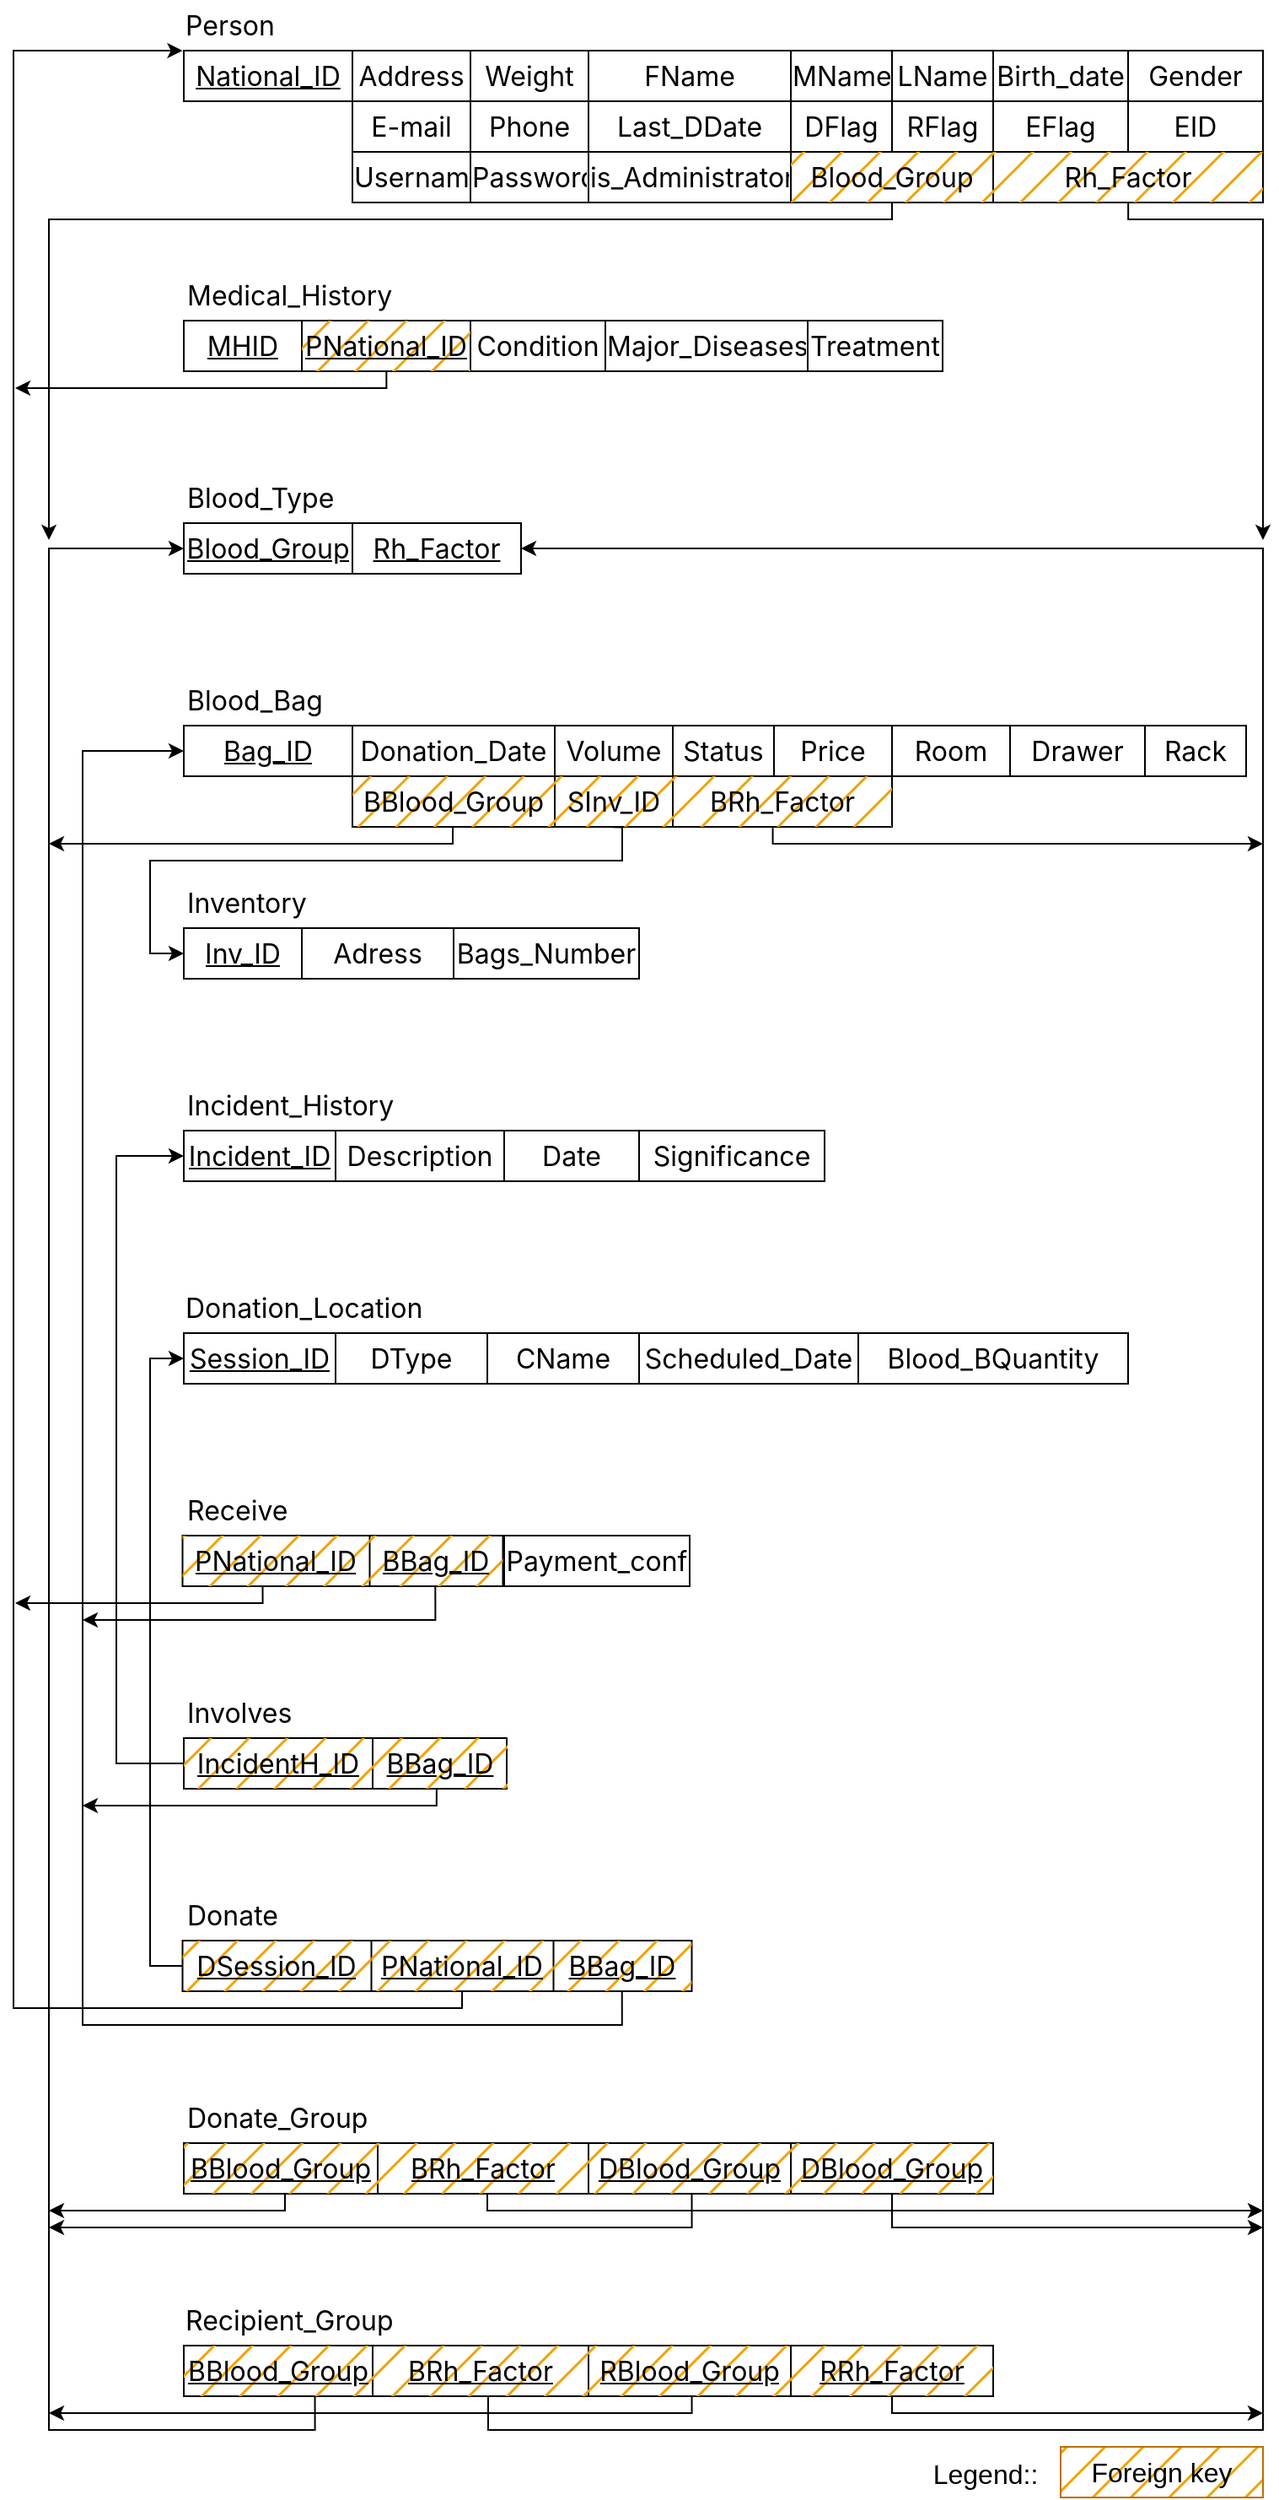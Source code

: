 <mxfile version="22.0.3" type="device">
  <diagram name="Page-1" id="PavAx_GTfk1GUsJVirMZ">
    <mxGraphModel dx="2269" dy="2369" grid="1" gridSize="10" guides="1" tooltips="1" connect="1" arrows="1" fold="1" page="1" pageScale="1" pageWidth="1169" pageHeight="1654" math="0" shadow="0">
      <root>
        <mxCell id="0" />
        <mxCell id="1" parent="0" />
        <mxCell id="v9zH9dLtjVbsRtIeTT0m-10" value="Person" style="text;html=1;align=left;verticalAlign=middle;resizable=0;points=[];autosize=1;strokeColor=none;fillColor=none;fontSize=16;fontFamily=Inter;fontSource=https%3A%2F%2Ffonts.googleapis.com%2Fcss%3Ffamily%3DInter;" parent="1" vertex="1">
          <mxGeometry x="-880.75" y="-1630" width="70" height="30" as="geometry" />
        </mxCell>
        <mxCell id="v9zH9dLtjVbsRtIeTT0m-11" value="" style="shape=table;startSize=0;container=1;collapsible=0;childLayout=tableLayout;fontSize=16;fontFamily=Inter;fontSource=https%3A%2F%2Ffonts.googleapis.com%2Fcss%3Ffamily%3DInter;strokeColor=default;fillColor=none;" parent="1" vertex="1">
          <mxGeometry x="-780" y="-1570" width="460" height="30" as="geometry" />
        </mxCell>
        <mxCell id="v9zH9dLtjVbsRtIeTT0m-12" value="" style="shape=tableRow;horizontal=0;startSize=0;swimlaneHead=0;swimlaneBody=0;strokeColor=default;top=0;left=0;bottom=0;right=0;collapsible=0;dropTarget=0;fillColor=none;points=[[0,0.5],[1,0.5]];portConstraint=eastwest;fontSize=16;fontFamily=Inter;fontSource=https%3A%2F%2Ffonts.googleapis.com%2Fcss%3Ffamily%3DInter;" parent="v9zH9dLtjVbsRtIeTT0m-11" vertex="1">
          <mxGeometry width="460" height="30" as="geometry" />
        </mxCell>
        <mxCell id="v9zH9dLtjVbsRtIeTT0m-13" value="E-mail" style="shape=partialRectangle;html=1;whiteSpace=wrap;connectable=0;overflow=hidden;top=0;left=0;bottom=0;right=0;pointerEvents=1;fontSize=16;fontFamily=Inter;fontSource=https%3A%2F%2Ffonts.googleapis.com%2Fcss%3Ffamily%3DInter;fontStyle=0;strokeColor=default;fillColor=none;" parent="v9zH9dLtjVbsRtIeTT0m-12" vertex="1">
          <mxGeometry width="70" height="30" as="geometry">
            <mxRectangle width="70" height="30" as="alternateBounds" />
          </mxGeometry>
        </mxCell>
        <mxCell id="v9zH9dLtjVbsRtIeTT0m-14" value="Phone" style="shape=partialRectangle;html=1;whiteSpace=wrap;connectable=0;strokeColor=default;overflow=hidden;fillColor=none;top=0;left=0;bottom=0;right=0;pointerEvents=1;fontSize=16;fontFamily=Inter;fontSource=https%3A%2F%2Ffonts.googleapis.com%2Fcss%3Ffamily%3DInter;" parent="v9zH9dLtjVbsRtIeTT0m-12" vertex="1">
          <mxGeometry x="70" width="70" height="30" as="geometry">
            <mxRectangle width="70" height="30" as="alternateBounds" />
          </mxGeometry>
        </mxCell>
        <mxCell id="v9zH9dLtjVbsRtIeTT0m-15" value="Last_DDate" style="shape=partialRectangle;html=1;whiteSpace=wrap;connectable=0;strokeColor=default;overflow=hidden;fillColor=none;top=0;left=0;bottom=0;right=0;pointerEvents=1;fontSize=16;fontFamily=Inter;fontSource=https%3A%2F%2Ffonts.googleapis.com%2Fcss%3Ffamily%3DInter;" parent="v9zH9dLtjVbsRtIeTT0m-12" vertex="1">
          <mxGeometry x="140" width="120" height="30" as="geometry">
            <mxRectangle width="120" height="30" as="alternateBounds" />
          </mxGeometry>
        </mxCell>
        <mxCell id="v9zH9dLtjVbsRtIeTT0m-16" value="DFlag" style="shape=partialRectangle;html=1;whiteSpace=wrap;connectable=0;strokeColor=default;overflow=hidden;fillColor=none;top=0;left=0;bottom=0;right=0;pointerEvents=1;fontSize=16;fontFamily=Inter;fontSource=https%3A%2F%2Ffonts.googleapis.com%2Fcss%3Ffamily%3DInter;" parent="v9zH9dLtjVbsRtIeTT0m-12" vertex="1">
          <mxGeometry x="260" width="60" height="30" as="geometry">
            <mxRectangle width="60" height="30" as="alternateBounds" />
          </mxGeometry>
        </mxCell>
        <mxCell id="v9zH9dLtjVbsRtIeTT0m-17" value="RFlag" style="shape=partialRectangle;html=1;whiteSpace=wrap;connectable=0;overflow=hidden;top=0;left=0;bottom=0;right=0;pointerEvents=1;fontSize=16;fontFamily=Inter;fontSource=https%3A%2F%2Ffonts.googleapis.com%2Fcss%3Ffamily%3DInter;strokeColor=default;fillColor=none;" parent="v9zH9dLtjVbsRtIeTT0m-12" vertex="1">
          <mxGeometry x="320" width="60" height="30" as="geometry">
            <mxRectangle width="60" height="30" as="alternateBounds" />
          </mxGeometry>
        </mxCell>
        <mxCell id="v9zH9dLtjVbsRtIeTT0m-18" value="EFlag" style="shape=partialRectangle;html=1;whiteSpace=wrap;connectable=0;overflow=hidden;top=0;left=0;bottom=0;right=0;pointerEvents=1;fontSize=16;fontFamily=Inter;fontSource=https%3A%2F%2Ffonts.googleapis.com%2Fcss%3Ffamily%3DInter;strokeColor=default;fillColor=none;" parent="v9zH9dLtjVbsRtIeTT0m-12" vertex="1">
          <mxGeometry x="380" width="80" height="30" as="geometry">
            <mxRectangle width="80" height="30" as="alternateBounds" />
          </mxGeometry>
        </mxCell>
        <mxCell id="v9zH9dLtjVbsRtIeTT0m-19" value="" style="shape=table;startSize=0;container=1;collapsible=0;childLayout=tableLayout;fontSize=16;fontFamily=Inter;fontSource=https%3A%2F%2Ffonts.googleapis.com%2Fcss%3Ffamily%3DInter;strokeColor=default;fillColor=none;" parent="1" vertex="1">
          <mxGeometry x="-880" y="-1440" width="450" height="30" as="geometry" />
        </mxCell>
        <mxCell id="v9zH9dLtjVbsRtIeTT0m-20" value="" style="shape=tableRow;horizontal=0;startSize=0;swimlaneHead=0;swimlaneBody=0;strokeColor=default;top=0;left=0;bottom=0;right=0;collapsible=0;dropTarget=0;fillColor=none;points=[[0,0.5],[1,0.5]];portConstraint=eastwest;fontSize=16;fontFamily=Inter;fontSource=https%3A%2F%2Ffonts.googleapis.com%2Fcss%3Ffamily%3DInter;" parent="v9zH9dLtjVbsRtIeTT0m-19" vertex="1">
          <mxGeometry width="450" height="30" as="geometry" />
        </mxCell>
        <mxCell id="v9zH9dLtjVbsRtIeTT0m-21" value="&lt;u&gt;MHID&lt;/u&gt;" style="shape=partialRectangle;html=1;whiteSpace=wrap;connectable=0;overflow=hidden;top=0;left=0;bottom=0;right=0;pointerEvents=1;fontSize=16;fontFamily=Inter;fontSource=https%3A%2F%2Ffonts.googleapis.com%2Fcss%3Ffamily%3DInter;strokeColor=default;fillColor=none;" parent="v9zH9dLtjVbsRtIeTT0m-20" vertex="1">
          <mxGeometry width="70" height="30" as="geometry">
            <mxRectangle width="70" height="30" as="alternateBounds" />
          </mxGeometry>
        </mxCell>
        <mxCell id="v9zH9dLtjVbsRtIeTT0m-22" value="PNational_ID" style="shape=partialRectangle;html=1;whiteSpace=wrap;connectable=0;overflow=hidden;top=0;left=0;bottom=0;right=0;pointerEvents=1;fontSize=16;fontFamily=Inter;fontSource=https%3A%2F%2Ffonts.googleapis.com%2Fcss%3Ffamily%3DInter;fontStyle=4;strokeColor=#d6b656;fillColor=#F0A30A;fillStyle=hatch;" parent="v9zH9dLtjVbsRtIeTT0m-20" vertex="1">
          <mxGeometry x="70" width="100" height="30" as="geometry">
            <mxRectangle width="100" height="30" as="alternateBounds" />
          </mxGeometry>
        </mxCell>
        <mxCell id="v9zH9dLtjVbsRtIeTT0m-23" value="Condition" style="shape=partialRectangle;html=1;whiteSpace=wrap;connectable=0;strokeColor=default;overflow=hidden;fillColor=none;top=0;left=0;bottom=0;right=0;pointerEvents=1;fontSize=16;fontFamily=Inter;fontSource=https%3A%2F%2Ffonts.googleapis.com%2Fcss%3Ffamily%3DInter;" parent="v9zH9dLtjVbsRtIeTT0m-20" vertex="1">
          <mxGeometry x="170" width="80" height="30" as="geometry">
            <mxRectangle width="80" height="30" as="alternateBounds" />
          </mxGeometry>
        </mxCell>
        <mxCell id="v9zH9dLtjVbsRtIeTT0m-24" value="Major_Diseases" style="shape=partialRectangle;html=1;whiteSpace=wrap;connectable=0;strokeColor=default;overflow=hidden;fillColor=none;top=0;left=0;bottom=0;right=0;pointerEvents=1;fontSize=16;fontFamily=Inter;fontSource=https%3A%2F%2Ffonts.googleapis.com%2Fcss%3Ffamily%3DInter;" parent="v9zH9dLtjVbsRtIeTT0m-20" vertex="1">
          <mxGeometry x="250" width="120" height="30" as="geometry">
            <mxRectangle width="120" height="30" as="alternateBounds" />
          </mxGeometry>
        </mxCell>
        <mxCell id="v9zH9dLtjVbsRtIeTT0m-25" value="Treatment" style="shape=partialRectangle;html=1;whiteSpace=wrap;connectable=0;strokeColor=default;overflow=hidden;fillColor=none;top=0;left=0;bottom=0;right=0;pointerEvents=1;fontSize=16;fontFamily=Inter;fontSource=https%3A%2F%2Ffonts.googleapis.com%2Fcss%3Ffamily%3DInter;" parent="v9zH9dLtjVbsRtIeTT0m-20" vertex="1">
          <mxGeometry x="370" width="80" height="30" as="geometry">
            <mxRectangle width="80" height="30" as="alternateBounds" />
          </mxGeometry>
        </mxCell>
        <mxCell id="v9zH9dLtjVbsRtIeTT0m-26" value="Medical_History" style="text;html=1;align=left;verticalAlign=middle;resizable=0;points=[];autosize=1;strokeColor=none;fillColor=none;fontSize=16;fontFamily=Inter;fontSource=https%3A%2F%2Ffonts.googleapis.com%2Fcss%3Ffamily%3DInter;" parent="1" vertex="1">
          <mxGeometry x="-880" y="-1470" width="130" height="30" as="geometry" />
        </mxCell>
        <mxCell id="v9zH9dLtjVbsRtIeTT0m-38" value="Blood_Type" style="text;html=1;align=left;verticalAlign=middle;resizable=0;points=[];autosize=1;strokeColor=none;fillColor=none;fontSize=16;fontFamily=Inter;fontSource=https%3A%2F%2Ffonts.googleapis.com%2Fcss%3Ffamily%3DInter;" parent="1" vertex="1">
          <mxGeometry x="-880" y="-1350" width="100" height="30" as="geometry" />
        </mxCell>
        <mxCell id="v9zH9dLtjVbsRtIeTT0m-39" value="Inventory" style="text;html=1;align=left;verticalAlign=middle;resizable=0;points=[];autosize=1;strokeColor=none;fillColor=none;fontSize=16;fontFamily=Inter;fontSource=https%3A%2F%2Ffonts.googleapis.com%2Fcss%3Ffamily%3DInter;" parent="1" vertex="1">
          <mxGeometry x="-880" y="-1110" width="90" height="30" as="geometry" />
        </mxCell>
        <mxCell id="v9zH9dLtjVbsRtIeTT0m-45" value="Incident_History" style="text;html=1;align=left;verticalAlign=middle;resizable=0;points=[];autosize=1;strokeColor=none;fillColor=none;fontSize=16;fontFamily=Inter;fontSource=https%3A%2F%2Ffonts.googleapis.com%2Fcss%3Ffamily%3DInter;" parent="1" vertex="1">
          <mxGeometry x="-880" y="-990" width="130" height="30" as="geometry" />
        </mxCell>
        <mxCell id="v9zH9dLtjVbsRtIeTT0m-65" value="Receive" style="text;html=1;align=left;verticalAlign=middle;resizable=0;points=[];autosize=1;strokeColor=none;fillColor=none;fontSize=16;fontFamily=Inter;fontSource=https%3A%2F%2Ffonts.googleapis.com%2Fcss%3Ffamily%3DInter;" parent="1" vertex="1">
          <mxGeometry x="-880" y="-750" width="80" height="30" as="geometry" />
        </mxCell>
        <mxCell id="v9zH9dLtjVbsRtIeTT0m-66" style="edgeStyle=orthogonalEdgeStyle;rounded=0;orthogonalLoop=1;jettySize=auto;html=1;exitX=0.25;exitY=1;exitDx=0;exitDy=0;" parent="1" source="v9zH9dLtjVbsRtIeTT0m-68" edge="1">
          <mxGeometry relative="1" as="geometry">
            <mxPoint x="-980" y="-680" as="targetPoint" />
            <Array as="points">
              <mxPoint x="-833" y="-680" />
              <mxPoint x="-980" y="-680" />
            </Array>
          </mxGeometry>
        </mxCell>
        <mxCell id="v9zH9dLtjVbsRtIeTT0m-67" style="edgeStyle=orthogonalEdgeStyle;rounded=0;orthogonalLoop=1;jettySize=auto;html=1;exitX=0.789;exitY=1.004;exitDx=0;exitDy=0;exitPerimeter=0;" parent="1" source="v9zH9dLtjVbsRtIeTT0m-68" edge="1">
          <mxGeometry relative="1" as="geometry">
            <Array as="points">
              <mxPoint x="-731" y="-670" />
              <mxPoint x="-940" y="-670" />
            </Array>
            <mxPoint x="-940" y="-670" as="targetPoint" />
          </mxGeometry>
        </mxCell>
        <mxCell id="v9zH9dLtjVbsRtIeTT0m-68" value="" style="shape=table;startSize=0;container=1;collapsible=0;childLayout=tableLayout;fontSize=16;fontFamily=Inter;fontSource=https%3A%2F%2Ffonts.googleapis.com%2Fcss%3Ffamily%3DInter;strokeColor=default;fillColor=none;" parent="1" vertex="1">
          <mxGeometry x="-880.75" y="-720" width="190" height="30" as="geometry" />
        </mxCell>
        <mxCell id="v9zH9dLtjVbsRtIeTT0m-69" value="" style="shape=tableRow;horizontal=0;startSize=0;swimlaneHead=0;swimlaneBody=0;strokeColor=default;top=0;left=0;bottom=0;right=0;collapsible=0;dropTarget=0;fillColor=none;points=[[0,0.5],[1,0.5]];portConstraint=eastwest;fontSize=16;fontFamily=Inter;fontSource=https%3A%2F%2Ffonts.googleapis.com%2Fcss%3Ffamily%3DInter;" parent="v9zH9dLtjVbsRtIeTT0m-68" vertex="1">
          <mxGeometry width="190" height="30" as="geometry" />
        </mxCell>
        <mxCell id="v9zH9dLtjVbsRtIeTT0m-70" value="&lt;u&gt;PNational_ID&lt;/u&gt;" style="shape=partialRectangle;html=1;whiteSpace=wrap;connectable=0;overflow=hidden;top=0;left=0;bottom=0;right=0;pointerEvents=1;fontSize=16;fontFamily=Inter;fontSource=https%3A%2F%2Ffonts.googleapis.com%2Fcss%3Ffamily%3DInter;fillColor=#f0a30a;strokeColor=#BD7000;fillStyle=hatch;fontColor=#000000;" parent="v9zH9dLtjVbsRtIeTT0m-69" vertex="1">
          <mxGeometry width="111" height="30" as="geometry">
            <mxRectangle width="111" height="30" as="alternateBounds" />
          </mxGeometry>
        </mxCell>
        <mxCell id="v9zH9dLtjVbsRtIeTT0m-71" value="&lt;u&gt;BBag_ID&lt;/u&gt;" style="shape=partialRectangle;html=1;whiteSpace=wrap;connectable=0;overflow=hidden;top=0;left=0;bottom=0;right=0;pointerEvents=1;fontSize=16;fontFamily=Inter;fontSource=https%3A%2F%2Ffonts.googleapis.com%2Fcss%3Ffamily%3DInter;fillColor=#f0a30a;strokeColor=#BD7000;fillStyle=hatch;fontColor=#000000;" parent="v9zH9dLtjVbsRtIeTT0m-69" vertex="1">
          <mxGeometry x="111" width="79" height="30" as="geometry">
            <mxRectangle width="79" height="30" as="alternateBounds" />
          </mxGeometry>
        </mxCell>
        <mxCell id="v9zH9dLtjVbsRtIeTT0m-82" value="Blood_Bag" style="text;html=1;align=left;verticalAlign=middle;resizable=0;points=[];autosize=1;strokeColor=none;fillColor=none;fontSize=16;fontFamily=Inter;fontSource=https%3A%2F%2Ffonts.googleapis.com%2Fcss%3Ffamily%3DInter;" parent="1" vertex="1">
          <mxGeometry x="-880" y="-1230" width="100" height="30" as="geometry" />
        </mxCell>
        <mxCell id="v9zH9dLtjVbsRtIeTT0m-83" value="Involves" style="text;html=1;align=left;verticalAlign=middle;resizable=0;points=[];autosize=1;strokeColor=none;fillColor=none;fontSize=16;fontFamily=Inter;fontSource=https%3A%2F%2Ffonts.googleapis.com%2Fcss%3Ffamily%3DInter;" parent="1" vertex="1">
          <mxGeometry x="-880" y="-630" width="80" height="30" as="geometry" />
        </mxCell>
        <mxCell id="v9zH9dLtjVbsRtIeTT0m-84" style="edgeStyle=orthogonalEdgeStyle;rounded=0;orthogonalLoop=1;jettySize=auto;html=1;exitX=0.783;exitY=1.002;exitDx=0;exitDy=0;exitPerimeter=0;" parent="1" source="v9zH9dLtjVbsRtIeTT0m-86" edge="1">
          <mxGeometry relative="1" as="geometry">
            <mxPoint x="-940" y="-560" as="targetPoint" />
            <Array as="points">
              <mxPoint x="-730" y="-560" />
            </Array>
          </mxGeometry>
        </mxCell>
        <mxCell id="v9zH9dLtjVbsRtIeTT0m-90" style="edgeStyle=orthogonalEdgeStyle;rounded=0;orthogonalLoop=1;jettySize=auto;html=1;entryX=0;entryY=0.5;entryDx=0;entryDy=0;exitX=0.549;exitY=1.005;exitDx=0;exitDy=0;exitPerimeter=0;" parent="1" source="v9zH9dLtjVbsRtIeTT0m-92" edge="1">
          <mxGeometry relative="1" as="geometry">
            <Array as="points">
              <mxPoint x="-715" y="-440" />
              <mxPoint x="-981" y="-440" />
              <mxPoint x="-981" y="-1600" />
            </Array>
            <mxPoint x="-720" y="-340" as="sourcePoint" />
            <mxPoint x="-880.75" y="-1600" as="targetPoint" />
          </mxGeometry>
        </mxCell>
        <mxCell id="v9zH9dLtjVbsRtIeTT0m-91" style="edgeStyle=orthogonalEdgeStyle;rounded=0;orthogonalLoop=1;jettySize=auto;html=1;exitX=0.863;exitY=1;exitDx=0;exitDy=0;entryX=0;entryY=0.5;entryDx=0;entryDy=0;exitPerimeter=0;" parent="1" source="v9zH9dLtjVbsRtIeTT0m-93" target="v9zH9dLtjVbsRtIeTT0m-75" edge="1">
          <mxGeometry relative="1" as="geometry">
            <mxPoint x="-920" y="-620" as="targetPoint" />
            <Array as="points">
              <mxPoint x="-620" y="-430" />
              <mxPoint x="-940" y="-430" />
              <mxPoint x="-940" y="-1185" />
            </Array>
          </mxGeometry>
        </mxCell>
        <mxCell id="ti5TF0r2yebaQGcwCsFq-3" style="edgeStyle=orthogonalEdgeStyle;rounded=0;orthogonalLoop=1;jettySize=auto;html=1;entryX=0;entryY=0.5;entryDx=0;entryDy=0;" parent="1" target="sRH1m9nlCUqB3uMsyEZy-26" edge="1">
          <mxGeometry relative="1" as="geometry">
            <Array as="points">
              <mxPoint x="-900" y="-825" />
            </Array>
            <mxPoint x="-900" y="-470" as="sourcePoint" />
            <mxPoint x="-880" y="-707" as="targetPoint" />
          </mxGeometry>
        </mxCell>
        <mxCell id="v9zH9dLtjVbsRtIeTT0m-97" value="Donate_Group" style="text;html=1;align=left;verticalAlign=middle;resizable=0;points=[];autosize=1;strokeColor=none;fillColor=none;fontSize=16;fontFamily=Inter;fontSource=https%3A%2F%2Ffonts.googleapis.com%2Fcss%3Ffamily%3DInter;" parent="1" vertex="1">
          <mxGeometry x="-880" y="-390" width="120" height="30" as="geometry" />
        </mxCell>
        <mxCell id="v9zH9dLtjVbsRtIeTT0m-98" style="edgeStyle=orthogonalEdgeStyle;rounded=0;orthogonalLoop=1;jettySize=auto;html=1;exitX=0.125;exitY=1.002;exitDx=0;exitDy=0;exitPerimeter=0;" parent="1" source="v9zH9dLtjVbsRtIeTT0m-101" edge="1">
          <mxGeometry relative="1" as="geometry">
            <mxPoint x="-960" y="-320" as="targetPoint" />
            <Array as="points">
              <mxPoint x="-820" y="-320" />
            </Array>
          </mxGeometry>
        </mxCell>
        <mxCell id="v9zH9dLtjVbsRtIeTT0m-99" style="edgeStyle=orthogonalEdgeStyle;rounded=0;orthogonalLoop=1;jettySize=auto;html=1;exitX=0.375;exitY=0.994;exitDx=0;exitDy=0;exitPerimeter=0;" parent="1" source="v9zH9dLtjVbsRtIeTT0m-101" edge="1">
          <mxGeometry relative="1" as="geometry">
            <mxPoint x="-240" y="-320" as="targetPoint" />
            <mxPoint x="-700" y="-257" as="sourcePoint" />
            <Array as="points">
              <mxPoint x="-700" y="-320" />
            </Array>
          </mxGeometry>
        </mxCell>
        <mxCell id="v9zH9dLtjVbsRtIeTT0m-105" value="Recipient_Group" style="text;html=1;align=left;verticalAlign=middle;resizable=0;points=[];autosize=1;strokeColor=none;fillColor=none;fontSize=16;fontFamily=Inter;fontSource=https%3A%2F%2Ffonts.googleapis.com%2Fcss%3Ffamily%3DInter;" parent="1" vertex="1">
          <mxGeometry x="-880.75" y="-270" width="130" height="30" as="geometry" />
        </mxCell>
        <mxCell id="v9zH9dLtjVbsRtIeTT0m-112" style="edgeStyle=orthogonalEdgeStyle;rounded=0;orthogonalLoop=1;jettySize=auto;html=1;entryX=0;entryY=0.5;entryDx=0;entryDy=0;exitX=0.162;exitY=1.001;exitDx=0;exitDy=0;exitPerimeter=0;" parent="1" source="v9zH9dLtjVbsRtIeTT0m-107" target="v9zH9dLtjVbsRtIeTT0m-30" edge="1">
          <mxGeometry relative="1" as="geometry">
            <Array as="points">
              <mxPoint x="-802" y="-190" />
              <mxPoint x="-960" y="-190" />
              <mxPoint x="-960" y="-1305" />
            </Array>
            <mxPoint x="-820" y="-350" as="sourcePoint" />
          </mxGeometry>
        </mxCell>
        <mxCell id="v9zH9dLtjVbsRtIeTT0m-113" style="edgeStyle=orthogonalEdgeStyle;rounded=0;orthogonalLoop=1;jettySize=auto;html=1;exitX=0;exitY=0.5;exitDx=0;exitDy=0;entryX=0;entryY=0.5;entryDx=0;entryDy=0;" parent="1" source="v9zH9dLtjVbsRtIeTT0m-86" target="v9zH9dLtjVbsRtIeTT0m-46" edge="1">
          <mxGeometry relative="1" as="geometry">
            <Array as="points">
              <mxPoint x="-920" y="-585" />
              <mxPoint x="-920" y="-945" />
            </Array>
          </mxGeometry>
        </mxCell>
        <mxCell id="v9zH9dLtjVbsRtIeTT0m-114" value="&lt;font style=&quot;font-size: 16px;&quot;&gt;Foreign key&lt;/font&gt;" style="whiteSpace=wrap;html=1;fillColor=#f0a30a;strokeColor=#BD7000;fillStyle=hatch;fontColor=#000000;" parent="1" vertex="1">
          <mxGeometry x="-360" y="-180" width="120" height="30" as="geometry" />
        </mxCell>
        <mxCell id="v9zH9dLtjVbsRtIeTT0m-115" value="&lt;font style=&quot;font-size: 16px;&quot;&gt;&lt;font style=&quot;font-size: 16px;&quot;&gt;Legend&lt;/font&gt;::&lt;/font&gt;" style="text;html=1;align=center;verticalAlign=middle;resizable=0;points=[];autosize=1;strokeColor=none;fillColor=none;" parent="1" vertex="1">
          <mxGeometry x="-450" y="-179.5" width="90" height="30" as="geometry" />
        </mxCell>
        <mxCell id="v9zH9dLtjVbsRtIeTT0m-74" value="" style="shape=table;startSize=0;container=1;collapsible=0;childLayout=tableLayout;fontSize=16;fontFamily=Inter;fontSource=https%3A%2F%2Ffonts.googleapis.com%2Fcss%3Ffamily%3DInter;strokeColor=default;fillColor=none;" parent="1" vertex="1">
          <mxGeometry x="-880" y="-1200" width="630" height="30" as="geometry" />
        </mxCell>
        <mxCell id="v9zH9dLtjVbsRtIeTT0m-75" value="" style="shape=tableRow;horizontal=0;startSize=0;swimlaneHead=0;swimlaneBody=0;strokeColor=default;top=0;left=0;bottom=0;right=0;collapsible=0;dropTarget=0;fillColor=none;points=[[0,0.5],[1,0.5]];portConstraint=eastwest;fontSize=16;fontFamily=Inter;fontSource=https%3A%2F%2Ffonts.googleapis.com%2Fcss%3Ffamily%3DInter;" parent="v9zH9dLtjVbsRtIeTT0m-74" vertex="1">
          <mxGeometry width="630" height="30" as="geometry" />
        </mxCell>
        <mxCell id="v9zH9dLtjVbsRtIeTT0m-76" value="&lt;u&gt;Bag_ID&lt;/u&gt;" style="shape=partialRectangle;html=1;whiteSpace=wrap;connectable=0;overflow=hidden;top=0;left=0;bottom=0;right=0;pointerEvents=1;fontSize=16;fontFamily=Inter;fontSource=https%3A%2F%2Ffonts.googleapis.com%2Fcss%3Ffamily%3DInter;strokeColor=default;fillColor=none;" parent="v9zH9dLtjVbsRtIeTT0m-75" vertex="1">
          <mxGeometry width="100" height="30" as="geometry">
            <mxRectangle width="100" height="30" as="alternateBounds" />
          </mxGeometry>
        </mxCell>
        <mxCell id="v9zH9dLtjVbsRtIeTT0m-77" value="Donation_Date" style="shape=partialRectangle;html=1;whiteSpace=wrap;connectable=0;overflow=hidden;top=0;left=0;bottom=0;right=0;pointerEvents=1;fontSize=16;fontFamily=Inter;fontSource=https%3A%2F%2Ffonts.googleapis.com%2Fcss%3Ffamily%3DInter;fontStyle=0;strokeColor=default;fillColor=none;" parent="v9zH9dLtjVbsRtIeTT0m-75" vertex="1">
          <mxGeometry x="100" width="120" height="30" as="geometry">
            <mxRectangle width="120" height="30" as="alternateBounds" />
          </mxGeometry>
        </mxCell>
        <mxCell id="v9zH9dLtjVbsRtIeTT0m-78" value="Volume" style="shape=partialRectangle;html=1;whiteSpace=wrap;connectable=0;overflow=hidden;top=0;left=0;bottom=0;right=0;pointerEvents=1;fontSize=16;fontFamily=Inter;fontSource=https%3A%2F%2Ffonts.googleapis.com%2Fcss%3Ffamily%3DInter;strokeColor=default;fillColor=none;" parent="v9zH9dLtjVbsRtIeTT0m-75" vertex="1">
          <mxGeometry x="220" width="70" height="30" as="geometry">
            <mxRectangle width="70" height="30" as="alternateBounds" />
          </mxGeometry>
        </mxCell>
        <mxCell id="v9zH9dLtjVbsRtIeTT0m-79" value="Status" style="shape=partialRectangle;html=1;whiteSpace=wrap;connectable=0;overflow=hidden;top=0;left=0;bottom=0;right=0;pointerEvents=1;fontSize=16;fontFamily=Inter;fontSource=https%3A%2F%2Ffonts.googleapis.com%2Fcss%3Ffamily%3DInter;strokeColor=default;fillColor=none;" parent="v9zH9dLtjVbsRtIeTT0m-75" vertex="1">
          <mxGeometry x="290" width="60" height="30" as="geometry">
            <mxRectangle width="60" height="30" as="alternateBounds" />
          </mxGeometry>
        </mxCell>
        <mxCell id="sRH1m9nlCUqB3uMsyEZy-3" value="Price" style="shape=partialRectangle;html=1;whiteSpace=wrap;connectable=0;overflow=hidden;top=0;left=0;bottom=0;right=0;pointerEvents=1;fontSize=16;fontFamily=Inter;fontSource=https%3A%2F%2Ffonts.googleapis.com%2Fcss%3Ffamily%3DInter;strokeColor=default;fillColor=none;" parent="v9zH9dLtjVbsRtIeTT0m-75" vertex="1">
          <mxGeometry x="350" width="70" height="30" as="geometry">
            <mxRectangle width="70" height="30" as="alternateBounds" />
          </mxGeometry>
        </mxCell>
        <mxCell id="v9zH9dLtjVbsRtIeTT0m-80" value="Room" style="shape=partialRectangle;html=1;whiteSpace=wrap;connectable=0;strokeColor=#BD7000;overflow=hidden;fillColor=none;top=0;left=0;bottom=0;right=0;pointerEvents=1;fontSize=16;fontFamily=Inter;fontSource=https%3A%2F%2Ffonts.googleapis.com%2Fcss%3Ffamily%3DInter;fillStyle=hatch;fontColor=#000000;" parent="v9zH9dLtjVbsRtIeTT0m-75" vertex="1">
          <mxGeometry x="420" width="70" height="30" as="geometry">
            <mxRectangle width="70" height="30" as="alternateBounds" />
          </mxGeometry>
        </mxCell>
        <mxCell id="sRH1m9nlCUqB3uMsyEZy-12" value="Drawer" style="shape=partialRectangle;html=1;whiteSpace=wrap;connectable=0;strokeColor=#BD7000;overflow=hidden;fillColor=none;top=0;left=0;bottom=0;right=0;pointerEvents=1;fontSize=16;fontFamily=Inter;fontSource=https%3A%2F%2Ffonts.googleapis.com%2Fcss%3Ffamily%3DInter;fillStyle=hatch;fontColor=#000000;" parent="v9zH9dLtjVbsRtIeTT0m-75" vertex="1">
          <mxGeometry x="490" width="80" height="30" as="geometry">
            <mxRectangle width="80" height="30" as="alternateBounds" />
          </mxGeometry>
        </mxCell>
        <mxCell id="v9zH9dLtjVbsRtIeTT0m-81" value="Rack" style="shape=partialRectangle;html=1;whiteSpace=wrap;connectable=0;strokeColor=#BD7000;overflow=hidden;fillColor=none;top=0;left=0;bottom=0;right=0;pointerEvents=1;fontSize=16;fontFamily=Inter;fontSource=https%3A%2F%2Ffonts.googleapis.com%2Fcss%3Ffamily%3DInter;fillStyle=hatch;fontColor=#000000;" parent="v9zH9dLtjVbsRtIeTT0m-75" vertex="1">
          <mxGeometry x="570" width="60" height="30" as="geometry">
            <mxRectangle width="60" height="30" as="alternateBounds" />
          </mxGeometry>
        </mxCell>
        <mxCell id="60BQJjgCs7o4DepHIy-I-51" value="" style="shape=table;startSize=0;container=1;collapsible=0;childLayout=tableLayout;fontSize=16;fontFamily=Inter;fontSource=https%3A%2F%2Ffonts.googleapis.com%2Fcss%3Ffamily%3DInter;strokeColor=default;fillColor=none;" parent="1" vertex="1">
          <mxGeometry x="-320" y="-1600" width="80" height="30" as="geometry" />
        </mxCell>
        <mxCell id="60BQJjgCs7o4DepHIy-I-52" value="" style="shape=tableRow;horizontal=0;startSize=0;swimlaneHead=0;swimlaneBody=0;strokeColor=default;top=0;left=0;bottom=0;right=0;collapsible=0;dropTarget=0;fillColor=none;points=[[0,0.5],[1,0.5]];portConstraint=eastwest;fontSize=16;fontFamily=Inter;fontSource=https%3A%2F%2Ffonts.googleapis.com%2Fcss%3Ffamily%3DInter;" parent="60BQJjgCs7o4DepHIy-I-51" vertex="1">
          <mxGeometry width="80" height="30" as="geometry" />
        </mxCell>
        <mxCell id="60BQJjgCs7o4DepHIy-I-55" value="Gender" style="shape=partialRectangle;html=1;whiteSpace=wrap;connectable=0;strokeColor=default;overflow=hidden;fillColor=none;top=0;left=0;bottom=0;right=0;pointerEvents=1;fontSize=16;fontFamily=Inter;fontSource=https%3A%2F%2Ffonts.googleapis.com%2Fcss%3Ffamily%3DInter;" parent="60BQJjgCs7o4DepHIy-I-52" vertex="1">
          <mxGeometry width="80" height="30" as="geometry">
            <mxRectangle width="80" height="30" as="alternateBounds" />
          </mxGeometry>
        </mxCell>
        <mxCell id="60BQJjgCs7o4DepHIy-I-59" value="" style="shape=table;startSize=0;container=1;collapsible=0;childLayout=tableLayout;fontSize=16;fontFamily=Inter;fontSource=https%3A%2F%2Ffonts.googleapis.com%2Fcss%3Ffamily%3DInter;strokeColor=default;fillColor=none;" parent="1" vertex="1">
          <mxGeometry x="-320" y="-1570" width="80" height="30" as="geometry" />
        </mxCell>
        <mxCell id="60BQJjgCs7o4DepHIy-I-60" value="" style="shape=tableRow;horizontal=0;startSize=0;swimlaneHead=0;swimlaneBody=0;strokeColor=default;top=0;left=0;bottom=0;right=0;collapsible=0;dropTarget=0;fillColor=none;points=[[0,0.5],[1,0.5]];portConstraint=eastwest;fontSize=16;fontFamily=Inter;fontSource=https%3A%2F%2Ffonts.googleapis.com%2Fcss%3Ffamily%3DInter;" parent="60BQJjgCs7o4DepHIy-I-59" vertex="1">
          <mxGeometry width="80" height="30" as="geometry" />
        </mxCell>
        <mxCell id="60BQJjgCs7o4DepHIy-I-61" value="EID" style="shape=partialRectangle;html=1;whiteSpace=wrap;connectable=0;strokeColor=default;overflow=hidden;fillColor=none;top=0;left=0;bottom=0;right=0;pointerEvents=1;fontSize=16;fontFamily=Inter;fontSource=https%3A%2F%2Ffonts.googleapis.com%2Fcss%3Ffamily%3DInter;" parent="60BQJjgCs7o4DepHIy-I-60" vertex="1">
          <mxGeometry width="80" height="30" as="geometry">
            <mxRectangle width="80" height="30" as="alternateBounds" />
          </mxGeometry>
        </mxCell>
        <mxCell id="v9zH9dLtjVbsRtIeTT0m-1" value="" style="shape=table;startSize=0;container=1;collapsible=0;childLayout=tableLayout;fontSize=16;fontFamily=Inter;fontSource=https%3A%2F%2Ffonts.googleapis.com%2Fcss%3Ffamily%3DInter;strokeColor=default;fillColor=none;" parent="1" vertex="1">
          <mxGeometry x="-880" y="-1600" width="560" height="30" as="geometry" />
        </mxCell>
        <mxCell id="v9zH9dLtjVbsRtIeTT0m-2" value="" style="shape=tableRow;horizontal=0;startSize=0;swimlaneHead=0;swimlaneBody=0;strokeColor=default;top=0;left=0;bottom=0;right=0;collapsible=0;dropTarget=0;fillColor=none;points=[[0,0.5],[1,0.5]];portConstraint=eastwest;fontSize=16;fontFamily=Inter;fontSource=https%3A%2F%2Ffonts.googleapis.com%2Fcss%3Ffamily%3DInter;" parent="v9zH9dLtjVbsRtIeTT0m-1" vertex="1">
          <mxGeometry width="560" height="30" as="geometry" />
        </mxCell>
        <mxCell id="v9zH9dLtjVbsRtIeTT0m-3" value="&lt;u&gt;National_ID&lt;/u&gt;" style="shape=partialRectangle;html=1;whiteSpace=wrap;connectable=0;overflow=hidden;top=0;left=0;bottom=0;right=0;pointerEvents=1;fontSize=16;fontFamily=Inter;fontSource=https%3A%2F%2Ffonts.googleapis.com%2Fcss%3Ffamily%3DInter;strokeColor=default;fillColor=none;" parent="v9zH9dLtjVbsRtIeTT0m-2" vertex="1">
          <mxGeometry width="100" height="30" as="geometry">
            <mxRectangle width="100" height="30" as="alternateBounds" />
          </mxGeometry>
        </mxCell>
        <mxCell id="v9zH9dLtjVbsRtIeTT0m-4" value="Address" style="shape=partialRectangle;html=1;whiteSpace=wrap;connectable=0;strokeColor=default;overflow=hidden;fillColor=none;top=0;left=0;bottom=0;right=0;pointerEvents=1;fontSize=16;fontFamily=Inter;fontSource=https%3A%2F%2Ffonts.googleapis.com%2Fcss%3Ffamily%3DInter;" parent="v9zH9dLtjVbsRtIeTT0m-2" vertex="1">
          <mxGeometry x="100" width="70" height="30" as="geometry">
            <mxRectangle width="70" height="30" as="alternateBounds" />
          </mxGeometry>
        </mxCell>
        <mxCell id="v9zH9dLtjVbsRtIeTT0m-5" value="Weight" style="shape=partialRectangle;html=1;whiteSpace=wrap;connectable=0;strokeColor=default;overflow=hidden;fillColor=none;top=0;left=0;bottom=0;right=0;pointerEvents=1;fontSize=16;fontFamily=Inter;fontSource=https%3A%2F%2Ffonts.googleapis.com%2Fcss%3Ffamily%3DInter;" parent="v9zH9dLtjVbsRtIeTT0m-2" vertex="1">
          <mxGeometry x="170" width="70" height="30" as="geometry">
            <mxRectangle width="70" height="30" as="alternateBounds" />
          </mxGeometry>
        </mxCell>
        <mxCell id="v9zH9dLtjVbsRtIeTT0m-6" value="FName" style="shape=partialRectangle;html=1;whiteSpace=wrap;connectable=0;strokeColor=default;overflow=hidden;fillColor=none;top=0;left=0;bottom=0;right=0;pointerEvents=1;fontSize=16;fontFamily=Inter;fontSource=https%3A%2F%2Ffonts.googleapis.com%2Fcss%3Ffamily%3DInter;" parent="v9zH9dLtjVbsRtIeTT0m-2" vertex="1">
          <mxGeometry x="240" width="120" height="30" as="geometry">
            <mxRectangle width="120" height="30" as="alternateBounds" />
          </mxGeometry>
        </mxCell>
        <mxCell id="v9zH9dLtjVbsRtIeTT0m-7" value="MName" style="shape=partialRectangle;html=1;whiteSpace=wrap;connectable=0;strokeColor=default;overflow=hidden;fillColor=none;top=0;left=0;bottom=0;right=0;pointerEvents=1;fontSize=16;fontFamily=Inter;fontSource=https%3A%2F%2Ffonts.googleapis.com%2Fcss%3Ffamily%3DInter;" parent="v9zH9dLtjVbsRtIeTT0m-2" vertex="1">
          <mxGeometry x="360" width="60" height="30" as="geometry">
            <mxRectangle width="60" height="30" as="alternateBounds" />
          </mxGeometry>
        </mxCell>
        <mxCell id="v9zH9dLtjVbsRtIeTT0m-8" value="LName" style="shape=partialRectangle;html=1;whiteSpace=wrap;connectable=0;overflow=hidden;top=0;left=0;bottom=0;right=0;pointerEvents=1;fontSize=16;fontFamily=Inter;fontSource=https%3A%2F%2Ffonts.googleapis.com%2Fcss%3Ffamily%3DInter;strokeColor=default;fillColor=none;" parent="v9zH9dLtjVbsRtIeTT0m-2" vertex="1">
          <mxGeometry x="420" width="60" height="30" as="geometry">
            <mxRectangle width="60" height="30" as="alternateBounds" />
          </mxGeometry>
        </mxCell>
        <mxCell id="v9zH9dLtjVbsRtIeTT0m-9" value="Birth_date" style="shape=partialRectangle;html=1;whiteSpace=wrap;connectable=0;overflow=hidden;top=0;left=0;bottom=0;right=0;pointerEvents=1;fontSize=16;fontFamily=Inter;fontSource=https%3A%2F%2Ffonts.googleapis.com%2Fcss%3Ffamily%3DInter;strokeColor=default;fillColor=none;" parent="v9zH9dLtjVbsRtIeTT0m-2" vertex="1">
          <mxGeometry x="480" width="80" height="30" as="geometry">
            <mxRectangle width="80" height="30" as="alternateBounds" />
          </mxGeometry>
        </mxCell>
        <mxCell id="sRH1m9nlCUqB3uMsyEZy-20" style="edgeStyle=orthogonalEdgeStyle;rounded=0;orthogonalLoop=1;jettySize=auto;html=1;exitX=0.852;exitY=1.011;exitDx=0;exitDy=0;exitPerimeter=0;" parent="1" source="60BQJjgCs7o4DepHIy-I-63" edge="1">
          <mxGeometry relative="1" as="geometry">
            <mxPoint x="-240" y="-1310" as="targetPoint" />
            <Array as="points">
              <mxPoint x="-320" y="-1500" />
              <mxPoint x="-240" y="-1500" />
            </Array>
          </mxGeometry>
        </mxCell>
        <mxCell id="60BQJjgCs7o4DepHIy-I-62" value="" style="shape=table;startSize=0;container=1;collapsible=0;childLayout=tableLayout;fontSize=16;fontFamily=Inter;fontSource=https%3A%2F%2Ffonts.googleapis.com%2Fcss%3Ffamily%3DInter;strokeColor=default;fillColor=none;" parent="1" vertex="1">
          <mxGeometry x="-780" y="-1540" width="540" height="30" as="geometry" />
        </mxCell>
        <mxCell id="60BQJjgCs7o4DepHIy-I-63" value="" style="shape=tableRow;horizontal=0;startSize=0;swimlaneHead=0;swimlaneBody=0;strokeColor=default;top=0;left=0;bottom=0;right=0;collapsible=0;dropTarget=0;fillColor=none;points=[[0,0.5],[1,0.5]];portConstraint=eastwest;fontSize=16;fontFamily=Inter;fontSource=https%3A%2F%2Ffonts.googleapis.com%2Fcss%3Ffamily%3DInter;" parent="60BQJjgCs7o4DepHIy-I-62" vertex="1">
          <mxGeometry width="540" height="30" as="geometry" />
        </mxCell>
        <mxCell id="60BQJjgCs7o4DepHIy-I-64" value="Username" style="shape=partialRectangle;html=1;whiteSpace=wrap;connectable=0;overflow=hidden;top=0;left=0;bottom=0;right=0;pointerEvents=1;fontSize=16;fontFamily=Inter;fontSource=https%3A%2F%2Ffonts.googleapis.com%2Fcss%3Ffamily%3DInter;fontStyle=0;strokeColor=default;fillColor=none;" parent="60BQJjgCs7o4DepHIy-I-63" vertex="1">
          <mxGeometry width="70" height="30" as="geometry">
            <mxRectangle width="70" height="30" as="alternateBounds" />
          </mxGeometry>
        </mxCell>
        <mxCell id="60BQJjgCs7o4DepHIy-I-65" value="Password" style="shape=partialRectangle;html=1;whiteSpace=wrap;connectable=0;strokeColor=default;overflow=hidden;fillColor=none;top=0;left=0;bottom=0;right=0;pointerEvents=1;fontSize=16;fontFamily=Inter;fontSource=https%3A%2F%2Ffonts.googleapis.com%2Fcss%3Ffamily%3DInter;" parent="60BQJjgCs7o4DepHIy-I-63" vertex="1">
          <mxGeometry x="70" width="70" height="30" as="geometry">
            <mxRectangle width="70" height="30" as="alternateBounds" />
          </mxGeometry>
        </mxCell>
        <mxCell id="60BQJjgCs7o4DepHIy-I-66" value="is_Administrator" style="shape=partialRectangle;html=1;whiteSpace=wrap;connectable=0;strokeColor=default;overflow=hidden;fillColor=none;top=0;left=0;bottom=0;right=0;pointerEvents=1;fontSize=16;fontFamily=Inter;fontSource=https%3A%2F%2Ffonts.googleapis.com%2Fcss%3Ffamily%3DInter;" parent="60BQJjgCs7o4DepHIy-I-63" vertex="1">
          <mxGeometry x="140" width="120" height="30" as="geometry">
            <mxRectangle width="120" height="30" as="alternateBounds" />
          </mxGeometry>
        </mxCell>
        <mxCell id="sRH1m9nlCUqB3uMsyEZy-1" value="Blood_Group" style="shape=partialRectangle;html=1;whiteSpace=wrap;connectable=0;strokeColor=#BD7000;overflow=hidden;fillColor=#f0a30a;top=0;left=0;bottom=0;right=0;pointerEvents=1;fontSize=16;fontFamily=Inter;fontSource=https%3A%2F%2Ffonts.googleapis.com%2Fcss%3Ffamily%3DInter;fontColor=#000000;fillStyle=hatch;" parent="60BQJjgCs7o4DepHIy-I-63" vertex="1">
          <mxGeometry x="260" width="120" height="30" as="geometry">
            <mxRectangle width="120" height="30" as="alternateBounds" />
          </mxGeometry>
        </mxCell>
        <mxCell id="sRH1m9nlCUqB3uMsyEZy-13" value="Rh_Factor" style="shape=partialRectangle;html=1;whiteSpace=wrap;connectable=0;strokeColor=#BD7000;overflow=hidden;fillColor=#f0a30a;top=0;left=0;bottom=0;right=0;pointerEvents=1;fontSize=16;fontFamily=Inter;fontSource=https%3A%2F%2Ffonts.googleapis.com%2Fcss%3Ffamily%3DInter;fontColor=#000000;fillStyle=hatch;" parent="60BQJjgCs7o4DepHIy-I-63" vertex="1">
          <mxGeometry x="380" width="160" height="30" as="geometry">
            <mxRectangle width="160" height="30" as="alternateBounds" />
          </mxGeometry>
        </mxCell>
        <mxCell id="v9zH9dLtjVbsRtIeTT0m-29" value="" style="shape=table;startSize=0;container=1;collapsible=0;childLayout=tableLayout;fontSize=16;fontFamily=Inter;fontSource=https%3A%2F%2Ffonts.googleapis.com%2Fcss%3Ffamily%3DInter;strokeColor=default;fillColor=none;rounded=0;swimlaneLine=1;shadow=0;" parent="1" vertex="1">
          <mxGeometry x="-880" y="-1320" width="200" height="30" as="geometry" />
        </mxCell>
        <mxCell id="v9zH9dLtjVbsRtIeTT0m-30" value="" style="shape=tableRow;horizontal=0;startSize=0;swimlaneHead=0;swimlaneBody=0;strokeColor=default;top=0;left=0;bottom=0;right=0;collapsible=0;dropTarget=0;fillColor=none;points=[[0,0.5],[1,0.5]];portConstraint=eastwest;fontSize=16;fontFamily=Inter;fontSource=https%3A%2F%2Ffonts.googleapis.com%2Fcss%3Ffamily%3DInter;" parent="v9zH9dLtjVbsRtIeTT0m-29" vertex="1">
          <mxGeometry width="200" height="30" as="geometry" />
        </mxCell>
        <mxCell id="v9zH9dLtjVbsRtIeTT0m-31" value="&lt;u&gt;Blood_Group&lt;/u&gt;" style="shape=partialRectangle;html=1;whiteSpace=wrap;connectable=0;overflow=hidden;top=0;left=0;bottom=0;right=0;pointerEvents=1;fontSize=16;fontFamily=Inter;fontSource=https%3A%2F%2Ffonts.googleapis.com%2Fcss%3Ffamily%3DInter;strokeColor=default;fillColor=none;" parent="v9zH9dLtjVbsRtIeTT0m-30" vertex="1">
          <mxGeometry width="100" height="30" as="geometry">
            <mxRectangle width="100" height="30" as="alternateBounds" />
          </mxGeometry>
        </mxCell>
        <mxCell id="v9zH9dLtjVbsRtIeTT0m-32" value="Rh_Factor" style="shape=partialRectangle;html=1;whiteSpace=wrap;connectable=0;overflow=hidden;top=0;left=0;bottom=0;right=0;pointerEvents=1;fontSize=16;fontFamily=Inter;fontSource=https%3A%2F%2Ffonts.googleapis.com%2Fcss%3Ffamily%3DInter;fontStyle=4;strokeColor=default;fillColor=none;" parent="v9zH9dLtjVbsRtIeTT0m-30" vertex="1">
          <mxGeometry x="100" width="100" height="30" as="geometry">
            <mxRectangle width="100" height="30" as="alternateBounds" />
          </mxGeometry>
        </mxCell>
        <mxCell id="v9zH9dLtjVbsRtIeTT0m-40" value="" style="shape=table;startSize=0;container=1;collapsible=0;childLayout=tableLayout;fontSize=16;fontFamily=Inter;fontSource=https%3A%2F%2Ffonts.googleapis.com%2Fcss%3Ffamily%3DInter;strokeColor=default;fillColor=none;" parent="1" vertex="1">
          <mxGeometry x="-880" y="-1080" width="270" height="30" as="geometry" />
        </mxCell>
        <mxCell id="v9zH9dLtjVbsRtIeTT0m-41" value="" style="shape=tableRow;horizontal=0;startSize=0;swimlaneHead=0;swimlaneBody=0;strokeColor=default;top=0;left=0;bottom=0;right=0;collapsible=0;dropTarget=0;fillColor=none;points=[[0,0.5],[1,0.5]];portConstraint=eastwest;fontSize=16;fontFamily=Inter;fontSource=https%3A%2F%2Ffonts.googleapis.com%2Fcss%3Ffamily%3DInter;" parent="v9zH9dLtjVbsRtIeTT0m-40" vertex="1">
          <mxGeometry width="270" height="30" as="geometry" />
        </mxCell>
        <mxCell id="v9zH9dLtjVbsRtIeTT0m-42" value="&lt;u&gt;Inv_ID&lt;/u&gt;" style="shape=partialRectangle;html=1;whiteSpace=wrap;connectable=0;overflow=hidden;top=0;left=0;bottom=0;right=0;pointerEvents=1;fontSize=16;fontFamily=Inter;fontSource=https%3A%2F%2Ffonts.googleapis.com%2Fcss%3Ffamily%3DInter;strokeColor=default;fillColor=none;" parent="v9zH9dLtjVbsRtIeTT0m-41" vertex="1">
          <mxGeometry width="70" height="30" as="geometry">
            <mxRectangle width="70" height="30" as="alternateBounds" />
          </mxGeometry>
        </mxCell>
        <mxCell id="v9zH9dLtjVbsRtIeTT0m-43" value="Adress" style="shape=partialRectangle;html=1;whiteSpace=wrap;connectable=0;overflow=hidden;top=0;left=0;bottom=0;right=0;pointerEvents=1;fontSize=16;fontFamily=Inter;fontSource=https%3A%2F%2Ffonts.googleapis.com%2Fcss%3Ffamily%3DInter;fontStyle=0;strokeColor=default;fillColor=none;" parent="v9zH9dLtjVbsRtIeTT0m-41" vertex="1">
          <mxGeometry x="70" width="90" height="30" as="geometry">
            <mxRectangle width="90" height="30" as="alternateBounds" />
          </mxGeometry>
        </mxCell>
        <mxCell id="v9zH9dLtjVbsRtIeTT0m-44" value="Bags_Number" style="shape=partialRectangle;html=1;whiteSpace=wrap;connectable=0;strokeColor=default;overflow=hidden;fillColor=none;top=0;left=0;bottom=0;right=0;pointerEvents=1;fontSize=16;fontFamily=Inter;fontSource=https%3A%2F%2Ffonts.googleapis.com%2Fcss%3Ffamily%3DInter;" parent="v9zH9dLtjVbsRtIeTT0m-41" vertex="1">
          <mxGeometry x="160" width="110" height="30" as="geometry">
            <mxRectangle width="110" height="30" as="alternateBounds" />
          </mxGeometry>
        </mxCell>
        <mxCell id="v9zH9dLtjVbsRtIeTT0m-46" value="" style="shape=table;startSize=0;container=1;collapsible=0;childLayout=tableLayout;fontSize=16;fontFamily=Inter;fontSource=https%3A%2F%2Ffonts.googleapis.com%2Fcss%3Ffamily%3DInter;strokeColor=default;fillColor=none;" parent="1" vertex="1">
          <mxGeometry x="-880" y="-960" width="380" height="30" as="geometry" />
        </mxCell>
        <mxCell id="v9zH9dLtjVbsRtIeTT0m-47" value="" style="shape=tableRow;horizontal=0;startSize=0;swimlaneHead=0;swimlaneBody=0;strokeColor=default;top=0;left=0;bottom=0;right=0;collapsible=0;dropTarget=0;fillColor=none;points=[[0,0.5],[1,0.5]];portConstraint=eastwest;fontSize=16;fontFamily=Inter;fontSource=https%3A%2F%2Ffonts.googleapis.com%2Fcss%3Ffamily%3DInter;" parent="v9zH9dLtjVbsRtIeTT0m-46" vertex="1">
          <mxGeometry width="380" height="30" as="geometry" />
        </mxCell>
        <mxCell id="v9zH9dLtjVbsRtIeTT0m-48" value="&lt;u&gt;Incident_ID&lt;/u&gt;" style="shape=partialRectangle;html=1;whiteSpace=wrap;connectable=0;overflow=hidden;top=0;left=0;bottom=0;right=0;pointerEvents=1;fontSize=16;fontFamily=Inter;fontSource=https%3A%2F%2Ffonts.googleapis.com%2Fcss%3Ffamily%3DInter;strokeColor=default;fillColor=none;" parent="v9zH9dLtjVbsRtIeTT0m-47" vertex="1">
          <mxGeometry width="90" height="30" as="geometry">
            <mxRectangle width="90" height="30" as="alternateBounds" />
          </mxGeometry>
        </mxCell>
        <mxCell id="v9zH9dLtjVbsRtIeTT0m-49" value="Description" style="shape=partialRectangle;html=1;whiteSpace=wrap;connectable=0;overflow=hidden;top=0;left=0;bottom=0;right=0;pointerEvents=1;fontSize=16;fontFamily=Inter;fontSource=https%3A%2F%2Ffonts.googleapis.com%2Fcss%3Ffamily%3DInter;fontStyle=0;strokeColor=default;fillColor=none;" parent="v9zH9dLtjVbsRtIeTT0m-47" vertex="1">
          <mxGeometry x="90" width="100" height="30" as="geometry">
            <mxRectangle width="100" height="30" as="alternateBounds" />
          </mxGeometry>
        </mxCell>
        <mxCell id="v9zH9dLtjVbsRtIeTT0m-50" value="Date" style="shape=partialRectangle;html=1;whiteSpace=wrap;connectable=0;strokeColor=default;overflow=hidden;fillColor=none;top=0;left=0;bottom=0;right=0;pointerEvents=1;fontSize=16;fontFamily=Inter;fontSource=https%3A%2F%2Ffonts.googleapis.com%2Fcss%3Ffamily%3DInter;" parent="v9zH9dLtjVbsRtIeTT0m-47" vertex="1">
          <mxGeometry x="190" width="80" height="30" as="geometry">
            <mxRectangle width="80" height="30" as="alternateBounds" />
          </mxGeometry>
        </mxCell>
        <mxCell id="v9zH9dLtjVbsRtIeTT0m-51" value="Significance" style="shape=partialRectangle;html=1;whiteSpace=wrap;connectable=0;strokeColor=default;overflow=hidden;fillColor=none;top=0;left=0;bottom=0;right=0;pointerEvents=1;fontSize=16;fontFamily=Inter;fontSource=https%3A%2F%2Ffonts.googleapis.com%2Fcss%3Ffamily%3DInter;" parent="v9zH9dLtjVbsRtIeTT0m-47" vertex="1">
          <mxGeometry x="270" width="110" height="30" as="geometry">
            <mxRectangle width="110" height="30" as="alternateBounds" />
          </mxGeometry>
        </mxCell>
        <mxCell id="v9zH9dLtjVbsRtIeTT0m-85" value="" style="shape=table;startSize=0;container=1;collapsible=0;childLayout=tableLayout;fontSize=16;fontFamily=Inter;fontSource=https%3A%2F%2Ffonts.googleapis.com%2Fcss%3Ffamily%3DInter;strokeColor=default;fillColor=none;" parent="1" vertex="1">
          <mxGeometry x="-880" y="-600" width="191.5" height="30" as="geometry" />
        </mxCell>
        <mxCell id="v9zH9dLtjVbsRtIeTT0m-86" value="" style="shape=tableRow;horizontal=0;startSize=0;swimlaneHead=0;swimlaneBody=0;strokeColor=default;top=0;left=0;bottom=0;right=0;collapsible=0;dropTarget=0;fillColor=none;points=[[0,0.5],[1,0.5]];portConstraint=eastwest;fontSize=16;fontFamily=Inter;fontSource=https%3A%2F%2Ffonts.googleapis.com%2Fcss%3Ffamily%3DInter;" parent="v9zH9dLtjVbsRtIeTT0m-85" vertex="1">
          <mxGeometry width="191.5" height="30" as="geometry" />
        </mxCell>
        <mxCell id="v9zH9dLtjVbsRtIeTT0m-87" value="&lt;u&gt;IncidentH_ID&lt;/u&gt;" style="shape=partialRectangle;html=1;whiteSpace=wrap;connectable=0;overflow=hidden;top=0;left=0;bottom=0;right=0;pointerEvents=1;fontSize=16;fontFamily=Inter;fontSource=https%3A%2F%2Ffonts.googleapis.com%2Fcss%3Ffamily%3DInter;fillColor=#f0a30a;strokeColor=#BD7000;fillStyle=hatch;fontColor=#000000;" parent="v9zH9dLtjVbsRtIeTT0m-86" vertex="1">
          <mxGeometry width="112" height="30" as="geometry">
            <mxRectangle width="112" height="30" as="alternateBounds" />
          </mxGeometry>
        </mxCell>
        <mxCell id="v9zH9dLtjVbsRtIeTT0m-88" value="&lt;u&gt;BBag_ID&lt;/u&gt;" style="shape=partialRectangle;html=1;whiteSpace=wrap;connectable=0;overflow=hidden;top=0;left=0;bottom=0;right=0;pointerEvents=1;fontSize=16;fontFamily=Inter;fontSource=https%3A%2F%2Ffonts.googleapis.com%2Fcss%3Ffamily%3DInter;fillColor=#f0a30a;strokeColor=#BD7000;fillStyle=hatch;fontColor=#000000;" parent="v9zH9dLtjVbsRtIeTT0m-86" vertex="1">
          <mxGeometry x="112" width="80" height="30" as="geometry">
            <mxRectangle width="80" height="30" as="alternateBounds" />
          </mxGeometry>
        </mxCell>
        <mxCell id="v9zH9dLtjVbsRtIeTT0m-89" value="Donate" style="text;html=1;align=left;verticalAlign=middle;resizable=0;points=[];autosize=1;strokeColor=none;fillColor=none;fontSize=16;fontFamily=Inter;fontSource=https%3A%2F%2Ffonts.googleapis.com%2Fcss%3Ffamily%3DInter;" parent="1" vertex="1">
          <mxGeometry x="-880" y="-510" width="70" height="30" as="geometry" />
        </mxCell>
        <mxCell id="60BQJjgCs7o4DepHIy-I-81" style="edgeStyle=orthogonalEdgeStyle;rounded=0;orthogonalLoop=1;jettySize=auto;html=1;exitX=0;exitY=0.5;exitDx=0;exitDy=0;endArrow=none;endFill=0;" parent="1" source="v9zH9dLtjVbsRtIeTT0m-92" edge="1">
          <mxGeometry relative="1" as="geometry">
            <mxPoint x="-900" y="-470" as="targetPoint" />
          </mxGeometry>
        </mxCell>
        <mxCell id="v9zH9dLtjVbsRtIeTT0m-92" value="" style="shape=table;startSize=0;container=1;collapsible=0;childLayout=tableLayout;fontSize=16;fontFamily=Inter;fontSource=https%3A%2F%2Ffonts.googleapis.com%2Fcss%3Ffamily%3DInter;strokeColor=default;fillColor=none;" parent="1" vertex="1">
          <mxGeometry x="-880.75" y="-480" width="302" height="30" as="geometry" />
        </mxCell>
        <mxCell id="v9zH9dLtjVbsRtIeTT0m-93" value="" style="shape=tableRow;horizontal=0;startSize=0;swimlaneHead=0;swimlaneBody=0;strokeColor=default;top=0;left=0;bottom=0;right=0;collapsible=0;dropTarget=0;fillColor=none;points=[[0,0.5],[1,0.5]];portConstraint=eastwest;fontSize=16;fontFamily=Inter;fontSource=https%3A%2F%2Ffonts.googleapis.com%2Fcss%3Ffamily%3DInter;" parent="v9zH9dLtjVbsRtIeTT0m-92" vertex="1">
          <mxGeometry width="302" height="30" as="geometry" />
        </mxCell>
        <mxCell id="v9zH9dLtjVbsRtIeTT0m-94" value="&lt;u&gt;DSession_ID&lt;/u&gt;" style="shape=partialRectangle;html=1;whiteSpace=wrap;connectable=0;overflow=hidden;top=0;left=0;bottom=0;right=0;pointerEvents=1;fontSize=16;fontFamily=Inter;fontSource=https%3A%2F%2Ffonts.googleapis.com%2Fcss%3Ffamily%3DInter;fillColor=#f0a30a;strokeColor=#BD7000;fillStyle=hatch;fontColor=#000000;" parent="v9zH9dLtjVbsRtIeTT0m-93" vertex="1">
          <mxGeometry width="112" height="30" as="geometry">
            <mxRectangle width="112" height="30" as="alternateBounds" />
          </mxGeometry>
        </mxCell>
        <mxCell id="v9zH9dLtjVbsRtIeTT0m-95" value="&lt;u&gt;PNational_ID&lt;/u&gt;" style="shape=partialRectangle;html=1;whiteSpace=wrap;connectable=0;overflow=hidden;top=0;left=0;bottom=0;right=0;pointerEvents=1;fontSize=16;fontFamily=Inter;fontSource=https%3A%2F%2Ffonts.googleapis.com%2Fcss%3Ffamily%3DInter;fillColor=#f0a30a;strokeColor=#BD7000;fillStyle=hatch;fontColor=#000000;" parent="v9zH9dLtjVbsRtIeTT0m-93" vertex="1">
          <mxGeometry x="112" width="108" height="30" as="geometry">
            <mxRectangle width="108" height="30" as="alternateBounds" />
          </mxGeometry>
        </mxCell>
        <mxCell id="v9zH9dLtjVbsRtIeTT0m-96" value="&lt;u&gt;BBag_ID&lt;/u&gt;" style="shape=partialRectangle;html=1;whiteSpace=wrap;connectable=0;overflow=hidden;top=0;left=0;bottom=0;right=0;pointerEvents=1;fontSize=16;fontFamily=Inter;fontSource=https%3A%2F%2Ffonts.googleapis.com%2Fcss%3Ffamily%3DInter;fillColor=#f0a30a;strokeColor=#BD7000;fillStyle=hatch;fontColor=#000000;" parent="v9zH9dLtjVbsRtIeTT0m-93" vertex="1">
          <mxGeometry x="220" width="82" height="30" as="geometry">
            <mxRectangle width="82" height="30" as="alternateBounds" />
          </mxGeometry>
        </mxCell>
        <mxCell id="v9zH9dLtjVbsRtIeTT0m-100" value="" style="shape=table;startSize=0;container=1;collapsible=0;childLayout=tableLayout;fontSize=16;fontFamily=Inter;fontSource=https%3A%2F%2Ffonts.googleapis.com%2Fcss%3Ffamily%3DInter;strokeColor=default;fillColor=none;" parent="1" vertex="1">
          <mxGeometry x="-880" y="-360" width="480" height="30" as="geometry" />
        </mxCell>
        <mxCell id="v9zH9dLtjVbsRtIeTT0m-101" value="" style="shape=tableRow;horizontal=0;startSize=0;swimlaneHead=0;swimlaneBody=0;strokeColor=default;top=0;left=0;bottom=0;right=0;collapsible=0;dropTarget=0;fillColor=none;points=[[0,0.5],[1,0.5]];portConstraint=eastwest;fontSize=16;fontFamily=Inter;fontSource=https%3A%2F%2Ffonts.googleapis.com%2Fcss%3Ffamily%3DInter;" parent="v9zH9dLtjVbsRtIeTT0m-100" vertex="1">
          <mxGeometry width="480" height="30" as="geometry" />
        </mxCell>
        <mxCell id="v9zH9dLtjVbsRtIeTT0m-102" value="&lt;u&gt;BBlood_Group&lt;/u&gt;" style="shape=partialRectangle;html=1;whiteSpace=wrap;connectable=0;overflow=hidden;top=0;left=0;bottom=0;right=0;pointerEvents=1;fontSize=16;fontFamily=Inter;fontSource=https%3A%2F%2Ffonts.googleapis.com%2Fcss%3Ffamily%3DInter;fillColor=#f0a30a;strokeColor=#BD7000;fillStyle=hatch;fontColor=#000000;" parent="v9zH9dLtjVbsRtIeTT0m-101" vertex="1">
          <mxGeometry width="115" height="30" as="geometry">
            <mxRectangle width="115" height="30" as="alternateBounds" />
          </mxGeometry>
        </mxCell>
        <mxCell id="v9zH9dLtjVbsRtIeTT0m-103" value="&lt;u&gt;BRh_Factor&lt;/u&gt;" style="shape=partialRectangle;html=1;whiteSpace=wrap;connectable=0;overflow=hidden;top=0;left=0;bottom=0;right=0;pointerEvents=1;fontSize=16;fontFamily=Inter;fontSource=https%3A%2F%2Ffonts.googleapis.com%2Fcss%3Ffamily%3DInter;fillColor=#f0a30a;strokeColor=#BD7000;fillStyle=hatch;fontColor=#000000;" parent="v9zH9dLtjVbsRtIeTT0m-101" vertex="1">
          <mxGeometry x="115" width="125" height="30" as="geometry">
            <mxRectangle width="125" height="30" as="alternateBounds" />
          </mxGeometry>
        </mxCell>
        <mxCell id="v9zH9dLtjVbsRtIeTT0m-104" value="&lt;u&gt;DBlood_Group&lt;/u&gt;" style="shape=partialRectangle;html=1;whiteSpace=wrap;connectable=0;overflow=hidden;top=0;left=0;bottom=0;right=0;pointerEvents=1;fontSize=16;fontFamily=Inter;fontSource=https%3A%2F%2Ffonts.googleapis.com%2Fcss%3Ffamily%3DInter;fillColor=#f0a30a;fontColor=#000000;strokeColor=#BD7000;fillStyle=hatch;" parent="v9zH9dLtjVbsRtIeTT0m-101" vertex="1">
          <mxGeometry x="240" width="120" height="30" as="geometry">
            <mxRectangle width="120" height="30" as="alternateBounds" />
          </mxGeometry>
        </mxCell>
        <mxCell id="sRH1m9nlCUqB3uMsyEZy-16" value="&lt;u&gt;DBlood_Group&lt;/u&gt;" style="shape=partialRectangle;html=1;whiteSpace=wrap;connectable=0;overflow=hidden;top=0;left=0;bottom=0;right=0;pointerEvents=1;fontSize=16;fontFamily=Inter;fontSource=https%3A%2F%2Ffonts.googleapis.com%2Fcss%3Ffamily%3DInter;fillColor=#f0a30a;fontColor=#000000;strokeColor=#BD7000;fillStyle=hatch;" parent="v9zH9dLtjVbsRtIeTT0m-101" vertex="1">
          <mxGeometry x="360" width="120" height="30" as="geometry">
            <mxRectangle width="120" height="30" as="alternateBounds" />
          </mxGeometry>
        </mxCell>
        <mxCell id="v9zH9dLtjVbsRtIeTT0m-107" value="" style="shape=table;startSize=0;container=1;collapsible=0;childLayout=tableLayout;fontSize=16;fontFamily=Inter;fontSource=https%3A%2F%2Ffonts.googleapis.com%2Fcss%3Ffamily%3DInter;strokeColor=default;fillColor=none;" parent="1" vertex="1">
          <mxGeometry x="-880" y="-240" width="480" height="30" as="geometry" />
        </mxCell>
        <mxCell id="v9zH9dLtjVbsRtIeTT0m-108" value="" style="shape=tableRow;horizontal=0;startSize=0;swimlaneHead=0;swimlaneBody=0;strokeColor=default;top=0;left=0;bottom=0;right=0;collapsible=0;dropTarget=0;fillColor=none;points=[[0,0.5],[1,0.5]];portConstraint=eastwest;fontSize=16;fontFamily=Inter;fontSource=https%3A%2F%2Ffonts.googleapis.com%2Fcss%3Ffamily%3DInter;" parent="v9zH9dLtjVbsRtIeTT0m-107" vertex="1">
          <mxGeometry width="480" height="30" as="geometry" />
        </mxCell>
        <mxCell id="v9zH9dLtjVbsRtIeTT0m-109" value="&lt;u&gt;BBlood_Group&lt;/u&gt;" style="shape=partialRectangle;html=1;whiteSpace=wrap;connectable=0;overflow=hidden;top=0;left=0;bottom=0;right=0;pointerEvents=1;fontSize=16;fontFamily=Inter;fontSource=https%3A%2F%2Ffonts.googleapis.com%2Fcss%3Ffamily%3DInter;fillColor=#f0a30a;strokeColor=#BD7000;fillStyle=hatch;fontColor=#000000;" parent="v9zH9dLtjVbsRtIeTT0m-108" vertex="1">
          <mxGeometry width="112" height="30" as="geometry">
            <mxRectangle width="112" height="30" as="alternateBounds" />
          </mxGeometry>
        </mxCell>
        <mxCell id="v9zH9dLtjVbsRtIeTT0m-110" value="&lt;u&gt;BRh_Factor&lt;/u&gt;" style="shape=partialRectangle;html=1;whiteSpace=wrap;connectable=0;overflow=hidden;top=0;left=0;bottom=0;right=0;pointerEvents=1;fontSize=16;fontFamily=Inter;fontSource=https%3A%2F%2Ffonts.googleapis.com%2Fcss%3Ffamily%3DInter;fillColor=#f0a30a;strokeColor=#BD7000;fillStyle=hatch;fontColor=#000000;" parent="v9zH9dLtjVbsRtIeTT0m-108" vertex="1">
          <mxGeometry x="112" width="128" height="30" as="geometry">
            <mxRectangle width="128" height="30" as="alternateBounds" />
          </mxGeometry>
        </mxCell>
        <mxCell id="v9zH9dLtjVbsRtIeTT0m-111" value="&lt;u&gt;RBlood_Group&lt;/u&gt;" style="shape=partialRectangle;html=1;whiteSpace=wrap;connectable=0;overflow=hidden;top=0;left=0;bottom=0;right=0;pointerEvents=1;fontSize=16;fontFamily=Inter;fontSource=https%3A%2F%2Ffonts.googleapis.com%2Fcss%3Ffamily%3DInter;fillColor=#f0a30a;fontColor=#000000;strokeColor=#BD7000;fillStyle=hatch;" parent="v9zH9dLtjVbsRtIeTT0m-108" vertex="1">
          <mxGeometry x="240" width="120" height="30" as="geometry">
            <mxRectangle width="120" height="30" as="alternateBounds" />
          </mxGeometry>
        </mxCell>
        <mxCell id="sRH1m9nlCUqB3uMsyEZy-17" value="&lt;u&gt;RRh_Factor&lt;/u&gt;" style="shape=partialRectangle;html=1;whiteSpace=wrap;connectable=0;overflow=hidden;top=0;left=0;bottom=0;right=0;pointerEvents=1;fontSize=16;fontFamily=Inter;fontSource=https%3A%2F%2Ffonts.googleapis.com%2Fcss%3Ffamily%3DInter;fillColor=#f0a30a;fontColor=#000000;strokeColor=#BD7000;fillStyle=hatch;" parent="v9zH9dLtjVbsRtIeTT0m-108" vertex="1">
          <mxGeometry x="360" width="120" height="30" as="geometry">
            <mxRectangle width="120" height="30" as="alternateBounds" />
          </mxGeometry>
        </mxCell>
        <mxCell id="60BQJjgCs7o4DepHIy-I-83" style="edgeStyle=orthogonalEdgeStyle;rounded=0;orthogonalLoop=1;jettySize=auto;html=1;exitX=0.267;exitY=1.003;exitDx=0;exitDy=0;exitPerimeter=0;" parent="1" source="v9zH9dLtjVbsRtIeTT0m-19" edge="1">
          <mxGeometry relative="1" as="geometry">
            <mxPoint x="-980" y="-1400" as="targetPoint" />
            <Array as="points">
              <mxPoint x="-760" y="-1400" />
              <mxPoint x="-970" y="-1400" />
            </Array>
            <mxPoint x="-620" y="-1409" as="sourcePoint" />
          </mxGeometry>
        </mxCell>
        <mxCell id="jat-CtKqxcVMdQsNTa9--1" value="" style="shape=table;startSize=0;container=1;collapsible=0;childLayout=tableLayout;fontSize=16;fontFamily=Inter;fontSource=https%3A%2F%2Ffonts.googleapis.com%2Fcss%3Ffamily%3DInter;strokeColor=default;fillColor=none;" parent="1" vertex="1">
          <mxGeometry x="-690" y="-720" width="110" height="30" as="geometry" />
        </mxCell>
        <mxCell id="jat-CtKqxcVMdQsNTa9--2" value="" style="shape=tableRow;horizontal=0;startSize=0;swimlaneHead=0;swimlaneBody=0;strokeColor=default;top=0;left=0;bottom=0;right=0;collapsible=0;dropTarget=0;fillColor=none;points=[[0,0.5],[1,0.5]];portConstraint=eastwest;fontSize=16;fontFamily=Inter;fontSource=https%3A%2F%2Ffonts.googleapis.com%2Fcss%3Ffamily%3DInter;" parent="jat-CtKqxcVMdQsNTa9--1" vertex="1">
          <mxGeometry width="110" height="30" as="geometry" />
        </mxCell>
        <mxCell id="jat-CtKqxcVMdQsNTa9--3" value="Payment_conf" style="shape=partialRectangle;html=1;whiteSpace=wrap;connectable=0;overflow=hidden;top=0;left=0;bottom=0;right=0;pointerEvents=1;fontSize=16;fontFamily=Inter;fontSource=https%3A%2F%2Ffonts.googleapis.com%2Fcss%3Ffamily%3DInter;fontStyle=0;strokeColor=default;fillColor=none;" parent="jat-CtKqxcVMdQsNTa9--2" vertex="1">
          <mxGeometry width="110" height="30" as="geometry">
            <mxRectangle width="110" height="30" as="alternateBounds" />
          </mxGeometry>
        </mxCell>
        <mxCell id="sRH1m9nlCUqB3uMsyEZy-21" style="edgeStyle=orthogonalEdgeStyle;rounded=0;orthogonalLoop=1;jettySize=auto;html=1;exitX=0.779;exitY=1.021;exitDx=0;exitDy=0;exitPerimeter=0;" parent="1" source="sRH1m9nlCUqB3uMsyEZy-5" edge="1">
          <mxGeometry relative="1" as="geometry">
            <mxPoint x="-240" y="-1130" as="targetPoint" />
            <Array as="points">
              <mxPoint x="-531" y="-1130" />
            </Array>
          </mxGeometry>
        </mxCell>
        <mxCell id="sRH1m9nlCUqB3uMsyEZy-22" style="edgeStyle=orthogonalEdgeStyle;rounded=0;orthogonalLoop=1;jettySize=auto;html=1;exitX=0.186;exitY=1.006;exitDx=0;exitDy=0;exitPerimeter=0;" parent="1" source="sRH1m9nlCUqB3uMsyEZy-5" edge="1">
          <mxGeometry relative="1" as="geometry">
            <mxPoint x="-960" y="-1130" as="targetPoint" />
            <Array as="points">
              <mxPoint x="-720" y="-1130" />
              <mxPoint x="-960" y="-1130" />
            </Array>
          </mxGeometry>
        </mxCell>
        <mxCell id="sRH1m9nlCUqB3uMsyEZy-23" style="edgeStyle=orthogonalEdgeStyle;rounded=0;orthogonalLoop=1;jettySize=auto;html=1;exitX=0.483;exitY=1.005;exitDx=0;exitDy=0;entryX=0;entryY=0.5;entryDx=0;entryDy=0;exitPerimeter=0;" parent="1" source="sRH1m9nlCUqB3uMsyEZy-5" target="v9zH9dLtjVbsRtIeTT0m-41" edge="1">
          <mxGeometry relative="1" as="geometry">
            <Array as="points">
              <mxPoint x="-620" y="-1140" />
              <mxPoint x="-620" y="-1120" />
              <mxPoint x="-900" y="-1120" />
              <mxPoint x="-900" y="-1065" />
            </Array>
          </mxGeometry>
        </mxCell>
        <mxCell id="sRH1m9nlCUqB3uMsyEZy-4" value="" style="shape=table;startSize=0;container=1;collapsible=0;childLayout=tableLayout;fontSize=16;fontFamily=Inter;fontSource=https%3A%2F%2Ffonts.googleapis.com%2Fcss%3Ffamily%3DInter;strokeColor=default;fillColor=none;" parent="1" vertex="1">
          <mxGeometry x="-780" y="-1170" width="320" height="30" as="geometry" />
        </mxCell>
        <mxCell id="sRH1m9nlCUqB3uMsyEZy-5" value="" style="shape=tableRow;horizontal=0;startSize=0;swimlaneHead=0;swimlaneBody=0;strokeColor=default;top=0;left=0;bottom=0;right=0;collapsible=0;dropTarget=0;fillColor=none;points=[[0,0.5],[1,0.5]];portConstraint=eastwest;fontSize=16;fontFamily=Inter;fontSource=https%3A%2F%2Ffonts.googleapis.com%2Fcss%3Ffamily%3DInter;" parent="sRH1m9nlCUqB3uMsyEZy-4" vertex="1">
          <mxGeometry width="320" height="30" as="geometry" />
        </mxCell>
        <mxCell id="sRH1m9nlCUqB3uMsyEZy-10" value="BBlood_Group" style="shape=partialRectangle;html=1;whiteSpace=wrap;connectable=0;overflow=hidden;top=0;left=0;bottom=0;right=0;pointerEvents=1;fontSize=16;fontFamily=Inter;fontSource=https%3A%2F%2Ffonts.googleapis.com%2Fcss%3Ffamily%3DInter;strokeColor=#BD7000;fillColor=#f0a30a;fillStyle=hatch;fontColor=#000000;" parent="sRH1m9nlCUqB3uMsyEZy-5" vertex="1">
          <mxGeometry width="120" height="30" as="geometry">
            <mxRectangle width="120" height="30" as="alternateBounds" />
          </mxGeometry>
        </mxCell>
        <mxCell id="sRH1m9nlCUqB3uMsyEZy-11" value="SInv_ID" style="shape=partialRectangle;html=1;whiteSpace=wrap;connectable=0;overflow=hidden;top=0;left=0;bottom=0;right=0;pointerEvents=1;fontSize=16;fontFamily=Inter;fontSource=https%3A%2F%2Ffonts.googleapis.com%2Fcss%3Ffamily%3DInter;strokeColor=#BD7000;fillColor=#f0a30a;fontColor=#000000;fillStyle=hatch;" parent="sRH1m9nlCUqB3uMsyEZy-5" vertex="1">
          <mxGeometry x="120" width="70" height="30" as="geometry">
            <mxRectangle width="70" height="30" as="alternateBounds" />
          </mxGeometry>
        </mxCell>
        <mxCell id="sRH1m9nlCUqB3uMsyEZy-15" value="BRh_Factor" style="shape=partialRectangle;html=1;whiteSpace=wrap;connectable=0;overflow=hidden;top=0;left=0;bottom=0;right=0;pointerEvents=1;fontSize=16;fontFamily=Inter;fontSource=https%3A%2F%2Ffonts.googleapis.com%2Fcss%3Ffamily%3DInter;strokeColor=#BD7000;fillColor=#f0a30a;fontColor=#000000;fillStyle=hatch;" parent="sRH1m9nlCUqB3uMsyEZy-5" vertex="1">
          <mxGeometry x="190" width="130" height="30" as="geometry">
            <mxRectangle width="130" height="30" as="alternateBounds" />
          </mxGeometry>
        </mxCell>
        <mxCell id="sRH1m9nlCUqB3uMsyEZy-18" style="edgeStyle=orthogonalEdgeStyle;rounded=0;orthogonalLoop=1;jettySize=auto;html=1;exitX=0.267;exitY=1.003;exitDx=0;exitDy=0;exitPerimeter=0;" parent="1" edge="1">
          <mxGeometry relative="1" as="geometry">
            <mxPoint x="-960" y="-1310" as="targetPoint" />
            <Array as="points">
              <mxPoint x="-460" y="-1500" />
              <mxPoint x="-960" y="-1500" />
            </Array>
            <mxPoint x="-460" y="-1510" as="sourcePoint" />
          </mxGeometry>
        </mxCell>
        <mxCell id="sRH1m9nlCUqB3uMsyEZy-19" style="edgeStyle=orthogonalEdgeStyle;rounded=0;orthogonalLoop=1;jettySize=auto;html=1;exitX=0.376;exitY=1.004;exitDx=0;exitDy=0;exitPerimeter=0;entryX=1;entryY=0.5;entryDx=0;entryDy=0;" parent="1" source="v9zH9dLtjVbsRtIeTT0m-108" target="v9zH9dLtjVbsRtIeTT0m-30" edge="1">
          <mxGeometry relative="1" as="geometry">
            <mxPoint x="-250" y="-80" as="targetPoint" />
            <mxPoint x="-650" y="-80" as="sourcePoint" />
            <Array as="points">
              <mxPoint x="-700" y="-190" />
              <mxPoint x="-240" y="-190" />
              <mxPoint x="-240" y="-1305" />
            </Array>
          </mxGeometry>
        </mxCell>
        <mxCell id="sRH1m9nlCUqB3uMsyEZy-24" value="Donation_Location" style="text;html=1;align=left;verticalAlign=middle;resizable=0;points=[];autosize=1;strokeColor=none;fillColor=none;fontSize=16;fontFamily=Inter;fontSource=https%3A%2F%2Ffonts.googleapis.com%2Fcss%3Ffamily%3DInter;" parent="1" vertex="1">
          <mxGeometry x="-880.75" y="-870" width="150" height="30" as="geometry" />
        </mxCell>
        <mxCell id="sRH1m9nlCUqB3uMsyEZy-25" value="" style="shape=table;startSize=0;container=1;collapsible=0;childLayout=tableLayout;fontSize=16;fontFamily=Inter;fontSource=https%3A%2F%2Ffonts.googleapis.com%2Fcss%3Ffamily%3DInter;strokeColor=default;strokeWidth=1;fillColor=none;" parent="1" vertex="1">
          <mxGeometry x="-880" y="-840" width="560" height="30" as="geometry" />
        </mxCell>
        <mxCell id="sRH1m9nlCUqB3uMsyEZy-26" value="" style="shape=tableRow;horizontal=0;startSize=0;swimlaneHead=0;swimlaneBody=0;strokeColor=default;top=0;left=0;bottom=0;right=0;collapsible=0;dropTarget=0;fillColor=none;points=[[0,0.5],[1,0.5]];portConstraint=eastwest;fontSize=16;fontFamily=Inter;fontSource=https%3A%2F%2Ffonts.googleapis.com%2Fcss%3Ffamily%3DInter;" parent="sRH1m9nlCUqB3uMsyEZy-25" vertex="1">
          <mxGeometry width="560" height="30" as="geometry" />
        </mxCell>
        <mxCell id="sRH1m9nlCUqB3uMsyEZy-27" value="&lt;u&gt;Session_ID&lt;/u&gt;" style="shape=partialRectangle;html=1;whiteSpace=wrap;connectable=0;overflow=hidden;top=0;left=0;bottom=0;right=0;pointerEvents=1;fontSize=16;fontFamily=Inter;fontSource=https%3A%2F%2Ffonts.googleapis.com%2Fcss%3Ffamily%3DInter;strokeColor=default;fillColor=none;" parent="sRH1m9nlCUqB3uMsyEZy-26" vertex="1">
          <mxGeometry width="90" height="30" as="geometry">
            <mxRectangle width="90" height="30" as="alternateBounds" />
          </mxGeometry>
        </mxCell>
        <mxCell id="sRH1m9nlCUqB3uMsyEZy-28" value="DType" style="shape=partialRectangle;html=1;whiteSpace=wrap;connectable=0;overflow=hidden;top=0;left=0;bottom=0;right=0;pointerEvents=1;fontSize=16;fontFamily=Inter;fontSource=https%3A%2F%2Ffonts.googleapis.com%2Fcss%3Ffamily%3DInter;fontStyle=0;strokeColor=default;strokeWidth=2;fillColor=none;" parent="sRH1m9nlCUqB3uMsyEZy-26" vertex="1">
          <mxGeometry x="90" width="90" height="30" as="geometry">
            <mxRectangle width="90" height="30" as="alternateBounds" />
          </mxGeometry>
        </mxCell>
        <mxCell id="y7HAJSzuaZyFwIvekVWj-7" value="CName" style="shape=partialRectangle;html=1;whiteSpace=wrap;connectable=0;overflow=hidden;top=0;left=0;bottom=0;right=0;pointerEvents=1;fontSize=16;fontFamily=Inter;fontSource=https%3A%2F%2Ffonts.googleapis.com%2Fcss%3Ffamily%3DInter;fontStyle=0;strokeColor=default;strokeWidth=2;fillColor=none;" vertex="1" parent="sRH1m9nlCUqB3uMsyEZy-26">
          <mxGeometry x="180" width="90" height="30" as="geometry">
            <mxRectangle width="90" height="30" as="alternateBounds" />
          </mxGeometry>
        </mxCell>
        <mxCell id="y7HAJSzuaZyFwIvekVWj-6" value="Scheduled_Date" style="shape=partialRectangle;html=1;whiteSpace=wrap;connectable=0;overflow=hidden;top=0;left=0;bottom=0;right=0;pointerEvents=1;fontSize=16;fontFamily=Inter;fontSource=https%3A%2F%2Ffonts.googleapis.com%2Fcss%3Ffamily%3DInter;fontStyle=0;strokeColor=default;strokeWidth=2;fillColor=none;" vertex="1" parent="sRH1m9nlCUqB3uMsyEZy-26">
          <mxGeometry x="270" width="130" height="30" as="geometry">
            <mxRectangle width="130" height="30" as="alternateBounds" />
          </mxGeometry>
        </mxCell>
        <mxCell id="y7HAJSzuaZyFwIvekVWj-5" value="Blood_BQuantity" style="shape=partialRectangle;html=1;whiteSpace=wrap;connectable=0;overflow=hidden;top=0;left=0;bottom=0;right=0;pointerEvents=1;fontSize=16;fontFamily=Inter;fontSource=https%3A%2F%2Ffonts.googleapis.com%2Fcss%3Ffamily%3DInter;fontStyle=0;strokeColor=default;strokeWidth=2;fillColor=none;" vertex="1" parent="sRH1m9nlCUqB3uMsyEZy-26">
          <mxGeometry x="400" width="160" height="30" as="geometry">
            <mxRectangle width="160" height="30" as="alternateBounds" />
          </mxGeometry>
        </mxCell>
        <mxCell id="y7HAJSzuaZyFwIvekVWj-1" style="edgeStyle=orthogonalEdgeStyle;rounded=0;orthogonalLoop=1;jettySize=auto;html=1;exitX=0.125;exitY=1.002;exitDx=0;exitDy=0;exitPerimeter=0;" edge="1" parent="1">
          <mxGeometry relative="1" as="geometry">
            <mxPoint x="-960" y="-310" as="targetPoint" />
            <Array as="points">
              <mxPoint x="-579" y="-310" />
              <mxPoint x="-719" y="-310" />
            </Array>
            <mxPoint x="-578.75" y="-330" as="sourcePoint" />
          </mxGeometry>
        </mxCell>
        <mxCell id="y7HAJSzuaZyFwIvekVWj-2" style="edgeStyle=orthogonalEdgeStyle;rounded=0;orthogonalLoop=1;jettySize=auto;html=1;exitX=0.375;exitY=0.994;exitDx=0;exitDy=0;exitPerimeter=0;" edge="1" parent="1">
          <mxGeometry relative="1" as="geometry">
            <mxPoint x="-240" y="-310" as="targetPoint" />
            <mxPoint x="-460" y="-330" as="sourcePoint" />
            <Array as="points">
              <mxPoint x="-460" y="-310" />
            </Array>
          </mxGeometry>
        </mxCell>
        <mxCell id="y7HAJSzuaZyFwIvekVWj-3" style="edgeStyle=orthogonalEdgeStyle;rounded=0;orthogonalLoop=1;jettySize=auto;html=1;exitX=0.125;exitY=1.002;exitDx=0;exitDy=0;exitPerimeter=0;" edge="1" parent="1">
          <mxGeometry relative="1" as="geometry">
            <mxPoint x="-960" y="-200" as="targetPoint" />
            <Array as="points">
              <mxPoint x="-579" y="-200" />
            </Array>
            <mxPoint x="-578.75" y="-209.5" as="sourcePoint" />
          </mxGeometry>
        </mxCell>
        <mxCell id="y7HAJSzuaZyFwIvekVWj-4" style="edgeStyle=orthogonalEdgeStyle;rounded=0;orthogonalLoop=1;jettySize=auto;html=1;exitX=0.375;exitY=0.994;exitDx=0;exitDy=0;exitPerimeter=0;" edge="1" parent="1">
          <mxGeometry relative="1" as="geometry">
            <mxPoint x="-240" y="-200" as="targetPoint" />
            <mxPoint x="-460" y="-210.03" as="sourcePoint" />
            <Array as="points">
              <mxPoint x="-460" y="-200" />
              <mxPoint x="-240" y="-200" />
            </Array>
          </mxGeometry>
        </mxCell>
      </root>
    </mxGraphModel>
  </diagram>
</mxfile>
